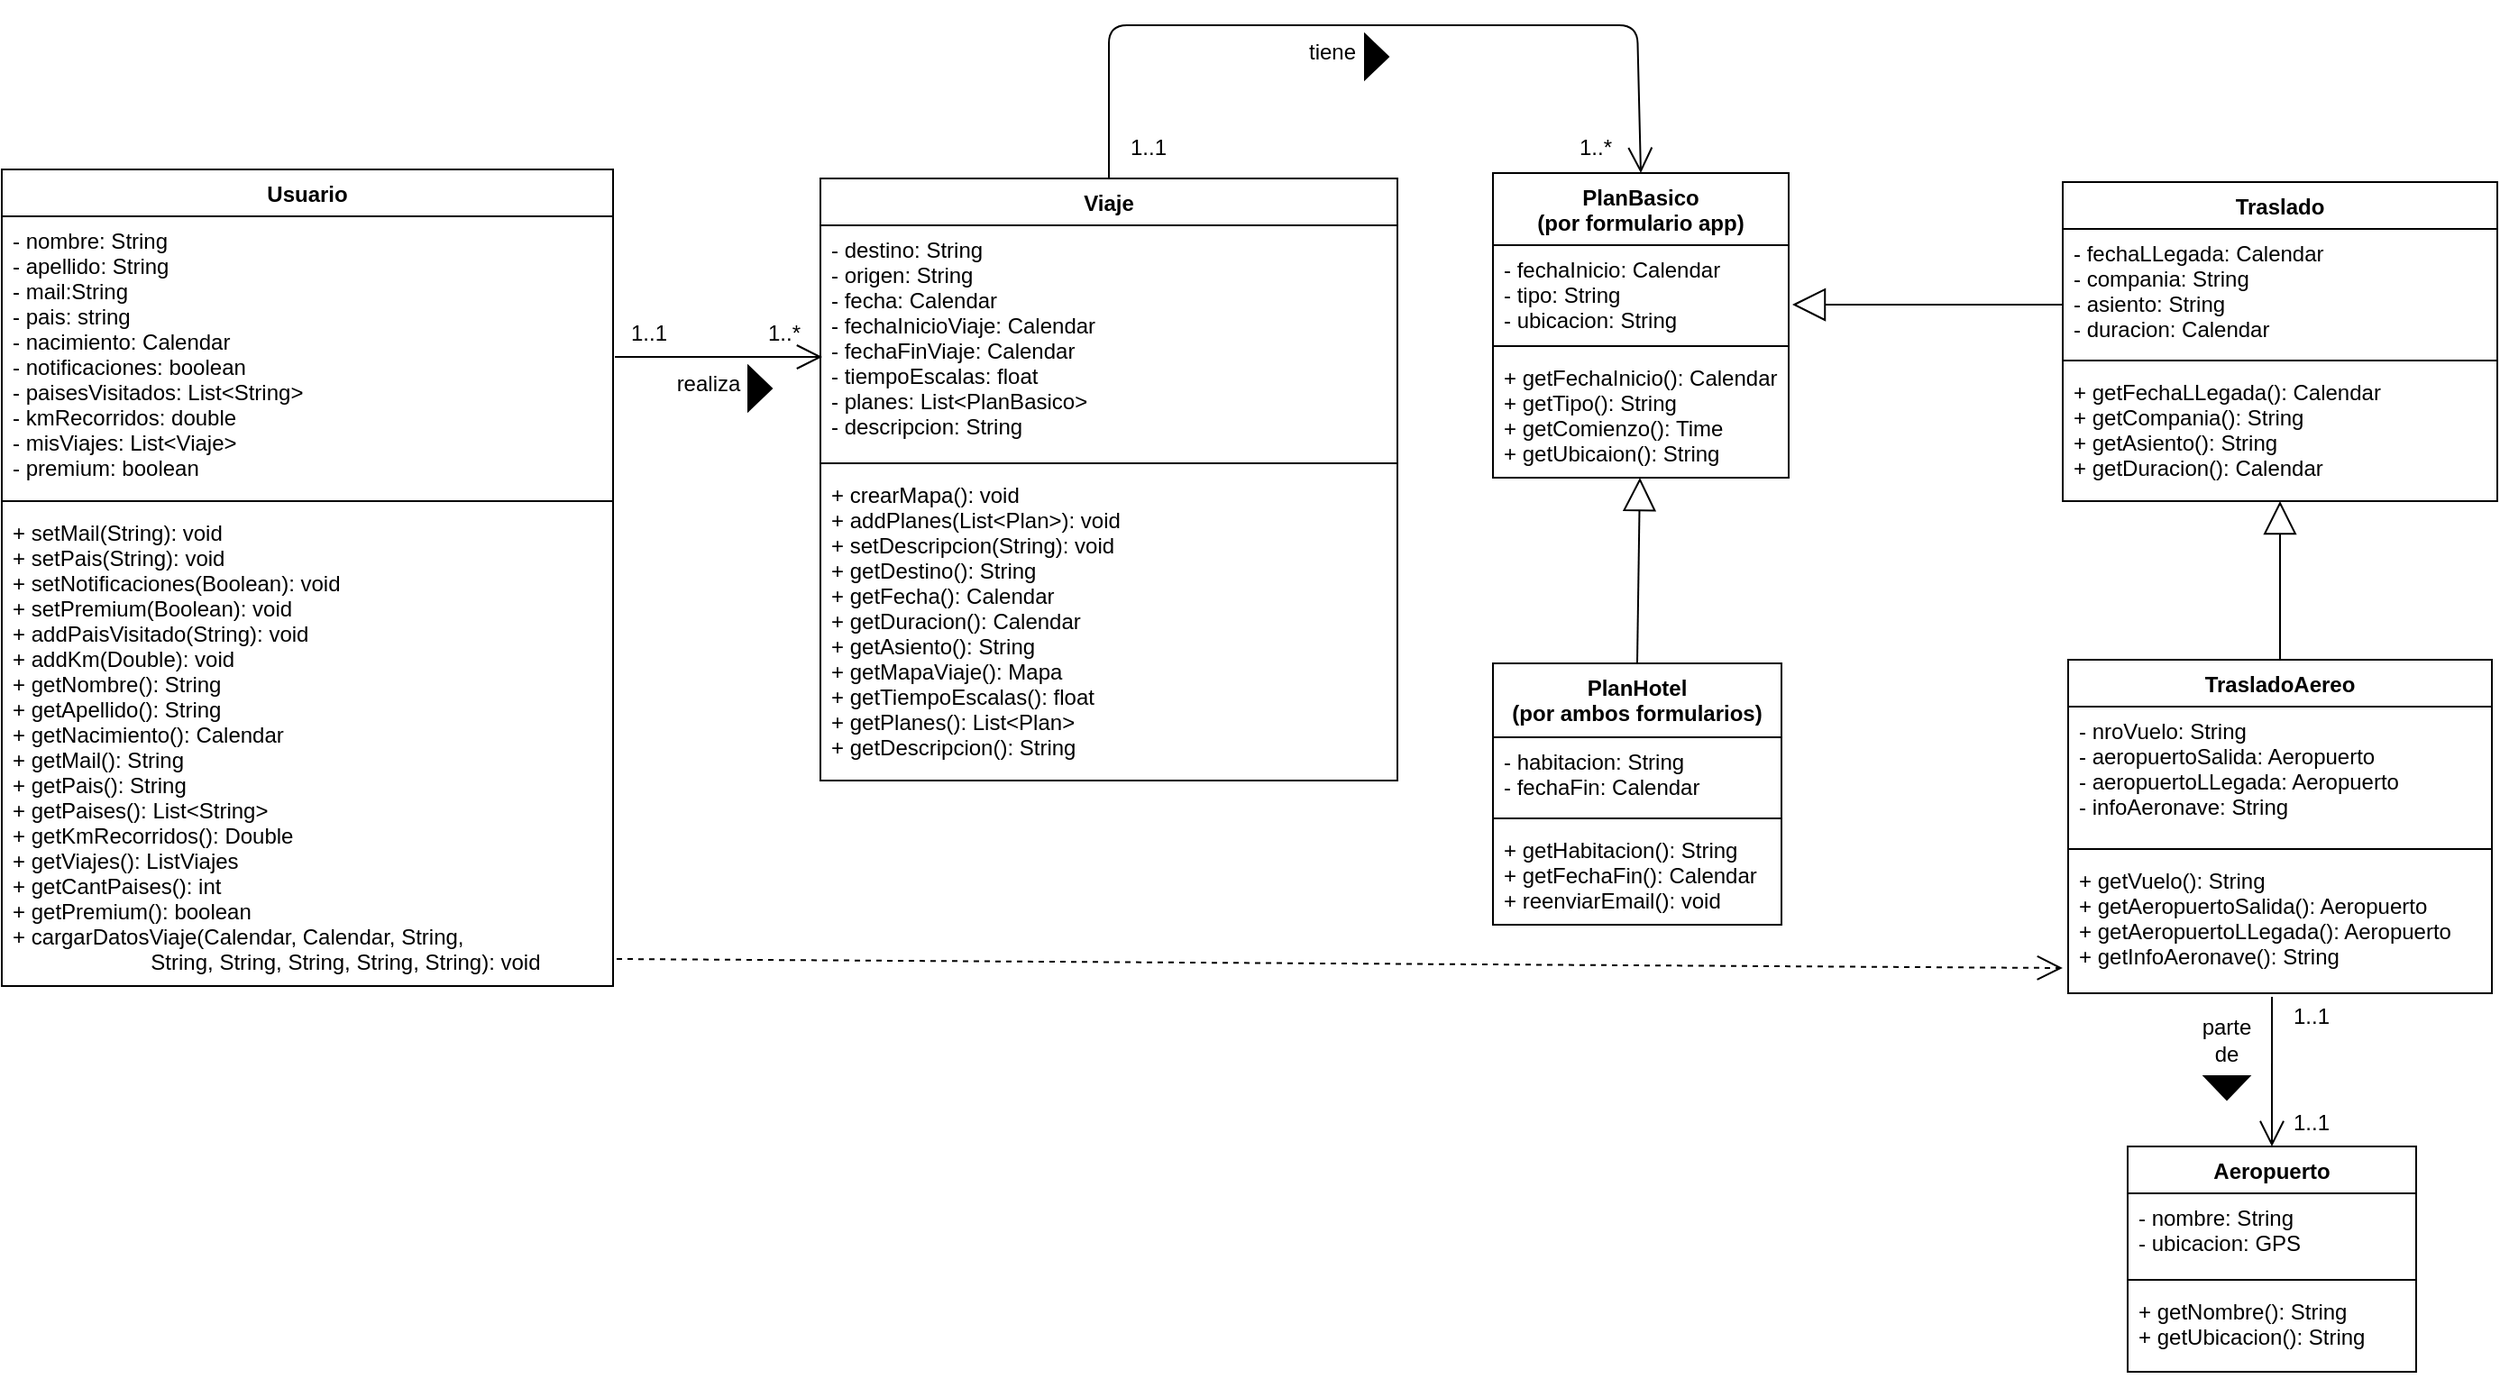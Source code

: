 <mxfile version="13.0.3" type="device"><diagram name="Page-1" id="58cdce13-f638-feb5-8d6f-7d28b1aa9fa0"><mxGraphModel dx="1026" dy="512" grid="0" gridSize="10" guides="1" tooltips="1" connect="1" arrows="1" fold="1" page="1" pageScale="1" pageWidth="1100" pageHeight="850" background="#ffffff" math="0" shadow="0"><root><mxCell id="0"/><mxCell id="1" parent="0"/><mxCell id="G7CDFdBN9De4wX54eFJr-1" value="PlanBasico&#10;(por formulario app)" style="swimlane;fontStyle=1;align=center;verticalAlign=top;childLayout=stackLayout;horizontal=1;startSize=40;horizontalStack=0;resizeParent=1;resizeParentMax=0;resizeLast=0;collapsible=1;marginBottom=0;" parent="1" vertex="1"><mxGeometry x="1153" y="262" width="164" height="169" as="geometry"/></mxCell><mxCell id="G7CDFdBN9De4wX54eFJr-2" value="- fechaInicio: Calendar&#10;- tipo: String&#10;- ubicacion: String&#10;" style="text;strokeColor=none;fillColor=none;align=left;verticalAlign=top;spacingLeft=4;spacingRight=4;overflow=hidden;rotatable=0;points=[[0,0.5],[1,0.5]];portConstraint=eastwest;" parent="G7CDFdBN9De4wX54eFJr-1" vertex="1"><mxGeometry y="40" width="164" height="52" as="geometry"/></mxCell><mxCell id="G7CDFdBN9De4wX54eFJr-3" value="" style="line;strokeWidth=1;fillColor=none;align=left;verticalAlign=middle;spacingTop=-1;spacingLeft=3;spacingRight=3;rotatable=0;labelPosition=right;points=[];portConstraint=eastwest;" parent="G7CDFdBN9De4wX54eFJr-1" vertex="1"><mxGeometry y="92" width="164" height="8" as="geometry"/></mxCell><mxCell id="G7CDFdBN9De4wX54eFJr-4" value="+ getFechaInicio(): Calendar&#10;+ getTipo(): String&#10;+ getComienzo(): Time&#10;+ getUbicaion(): String" style="text;strokeColor=none;fillColor=none;align=left;verticalAlign=top;spacingLeft=4;spacingRight=4;overflow=hidden;rotatable=0;points=[[0,0.5],[1,0.5]];portConstraint=eastwest;" parent="G7CDFdBN9De4wX54eFJr-1" vertex="1"><mxGeometry y="100" width="164" height="69" as="geometry"/></mxCell><mxCell id="AcFUFq52Rsmw12YBCAb_-9" value="PlanHotel&#10;(por ambos formularios)" style="swimlane;fontStyle=1;align=center;verticalAlign=top;childLayout=stackLayout;horizontal=1;startSize=41;horizontalStack=0;resizeParent=1;resizeParentMax=0;resizeLast=0;collapsible=1;marginBottom=0;" parent="1" vertex="1"><mxGeometry x="1153" y="534" width="160" height="145" as="geometry"/></mxCell><mxCell id="AcFUFq52Rsmw12YBCAb_-10" value="- habitacion: String&#10;- fechaFin: Calendar" style="text;strokeColor=none;fillColor=none;align=left;verticalAlign=top;spacingLeft=4;spacingRight=4;overflow=hidden;rotatable=0;points=[[0,0.5],[1,0.5]];portConstraint=eastwest;" parent="AcFUFq52Rsmw12YBCAb_-9" vertex="1"><mxGeometry y="41" width="160" height="41" as="geometry"/></mxCell><mxCell id="AcFUFq52Rsmw12YBCAb_-11" value="" style="line;strokeWidth=1;fillColor=none;align=left;verticalAlign=middle;spacingTop=-1;spacingLeft=3;spacingRight=3;rotatable=0;labelPosition=right;points=[];portConstraint=eastwest;" parent="AcFUFq52Rsmw12YBCAb_-9" vertex="1"><mxGeometry y="82" width="160" height="8" as="geometry"/></mxCell><mxCell id="AcFUFq52Rsmw12YBCAb_-12" value="+ getHabitacion(): String&#10;+ getFechaFin(): Calendar&#10;+ reenviarEmail(): void" style="text;strokeColor=none;fillColor=none;align=left;verticalAlign=top;spacingLeft=4;spacingRight=4;overflow=hidden;rotatable=0;points=[[0,0.5],[1,0.5]];portConstraint=eastwest;" parent="AcFUFq52Rsmw12YBCAb_-9" vertex="1"><mxGeometry y="90" width="160" height="55" as="geometry"/></mxCell><mxCell id="AcFUFq52Rsmw12YBCAb_-5" value="TrasladoAereo" style="swimlane;fontStyle=1;align=center;verticalAlign=top;childLayout=stackLayout;horizontal=1;startSize=26;horizontalStack=0;resizeParent=1;resizeParentMax=0;resizeLast=0;collapsible=1;marginBottom=0;" parent="1" vertex="1"><mxGeometry x="1472" y="532" width="235" height="185" as="geometry"/></mxCell><mxCell id="AcFUFq52Rsmw12YBCAb_-6" value="- nroVuelo: String&#10;- aeropuertoSalida: Aeropuerto&#10;- aeropuertoLLegada: Aeropuerto&#10;- infoAeronave: String " style="text;strokeColor=none;fillColor=none;align=left;verticalAlign=top;spacingLeft=4;spacingRight=4;overflow=hidden;rotatable=0;points=[[0,0.5],[1,0.5]];portConstraint=eastwest;" parent="AcFUFq52Rsmw12YBCAb_-5" vertex="1"><mxGeometry y="26" width="235" height="75" as="geometry"/></mxCell><mxCell id="AcFUFq52Rsmw12YBCAb_-7" value="" style="line;strokeWidth=1;fillColor=none;align=left;verticalAlign=middle;spacingTop=-1;spacingLeft=3;spacingRight=3;rotatable=0;labelPosition=right;points=[];portConstraint=eastwest;" parent="AcFUFq52Rsmw12YBCAb_-5" vertex="1"><mxGeometry y="101" width="235" height="8" as="geometry"/></mxCell><mxCell id="AcFUFq52Rsmw12YBCAb_-8" value="+ getVuelo(): String&#10;+ getAeropuertoSalida(): Aeropuerto&#10;+ getAeropuertoLLegada(): Aeropuerto&#10;+ getInfoAeronave(): String" style="text;strokeColor=none;fillColor=none;align=left;verticalAlign=top;spacingLeft=4;spacingRight=4;overflow=hidden;rotatable=0;points=[[0,0.5],[1,0.5]];portConstraint=eastwest;" parent="AcFUFq52Rsmw12YBCAb_-5" vertex="1"><mxGeometry y="109" width="235" height="76" as="geometry"/></mxCell><mxCell id="AcFUFq52Rsmw12YBCAb_-13" value="" style="endArrow=block;endSize=16;endFill=0;html=1;exitX=0.5;exitY=0;exitDx=0;exitDy=0;" parent="1" source="AcFUFq52Rsmw12YBCAb_-9" target="G7CDFdBN9De4wX54eFJr-4" edge="1"><mxGeometry width="160" relative="1" as="geometry"><mxPoint x="1388" y="507" as="sourcePoint"/><mxPoint x="1394" y="435" as="targetPoint"/></mxGeometry></mxCell><mxCell id="AcFUFq52Rsmw12YBCAb_-14" value="" style="endArrow=block;endSize=16;endFill=0;html=1;exitX=0.5;exitY=0;exitDx=0;exitDy=0;" parent="1" source="AcFUFq52Rsmw12YBCAb_-5" target="AcFUFq52Rsmw12YBCAb_-4" edge="1"><mxGeometry width="160" relative="1" as="geometry"><mxPoint x="1243" y="544" as="sourcePoint"/><mxPoint x="1518" y="485" as="targetPoint"/></mxGeometry></mxCell><mxCell id="AcFUFq52Rsmw12YBCAb_-15" value="" style="endArrow=block;endSize=16;endFill=0;html=1;exitX=0;exitY=0.609;exitDx=0;exitDy=0;exitPerimeter=0;" parent="1" source="AcFUFq52Rsmw12YBCAb_-2" edge="1"><mxGeometry width="160" relative="1" as="geometry"><mxPoint x="1540.75" y="542" as="sourcePoint"/><mxPoint x="1319" y="335" as="targetPoint"/></mxGeometry></mxCell><mxCell id="uJaXo7iMyqhgqD1A3Pcm-5" value="Viaje" style="swimlane;fontStyle=1;align=center;verticalAlign=top;childLayout=stackLayout;horizontal=1;startSize=26;horizontalStack=0;resizeParent=1;resizeParentMax=0;resizeLast=0;collapsible=1;marginBottom=0;" parent="1" vertex="1"><mxGeometry x="780" y="265" width="320" height="334" as="geometry"/></mxCell><mxCell id="uJaXo7iMyqhgqD1A3Pcm-6" value="- destino: String&#10;- origen: String&#10;- fecha: Calendar&#10;- fechaInicioViaje: Calendar&#10;- fechaFinViaje: Calendar&#10;- tiempoEscalas: float&#10;- planes: List&lt;PlanBasico&gt;&#10;- descripcion: String" style="text;strokeColor=none;fillColor=none;align=left;verticalAlign=top;spacingLeft=4;spacingRight=4;overflow=hidden;rotatable=0;points=[[0,0.5],[1,0.5]];portConstraint=eastwest;" parent="uJaXo7iMyqhgqD1A3Pcm-5" vertex="1"><mxGeometry y="26" width="320" height="128" as="geometry"/></mxCell><mxCell id="uJaXo7iMyqhgqD1A3Pcm-7" value="" style="line;strokeWidth=1;fillColor=none;align=left;verticalAlign=middle;spacingTop=-1;spacingLeft=3;spacingRight=3;rotatable=0;labelPosition=right;points=[];portConstraint=eastwest;" parent="uJaXo7iMyqhgqD1A3Pcm-5" vertex="1"><mxGeometry y="154" width="320" height="8" as="geometry"/></mxCell><mxCell id="uJaXo7iMyqhgqD1A3Pcm-8" value="+ crearMapa(): void&#10;+ addPlanes(List&lt;Plan&gt;): void&#10;+ setDescripcion(String): void&#10;+ getDestino(): String&#10;+ getFecha(): Calendar&#10;+ getDuracion(): Calendar&#10;+ getAsiento(): String&#10;+ getMapaViaje(): Mapa&#10;+ getTiempoEscalas(): float&#10;+ getPlanes(): List&lt;Plan&gt;&#10;+ getDescripcion(): String" style="text;strokeColor=none;fillColor=none;align=left;verticalAlign=top;spacingLeft=4;spacingRight=4;overflow=hidden;rotatable=0;points=[[0,0.5],[1,0.5]];portConstraint=eastwest;" parent="uJaXo7iMyqhgqD1A3Pcm-5" vertex="1"><mxGeometry y="162" width="320" height="172" as="geometry"/></mxCell><mxCell id="AcFUFq52Rsmw12YBCAb_-16" value="" style="endArrow=open;endFill=1;endSize=12;html=1;exitX=0.5;exitY=0;exitDx=0;exitDy=0;entryX=0.5;entryY=0;entryDx=0;entryDy=0;" parent="1" source="uJaXo7iMyqhgqD1A3Pcm-5" target="G7CDFdBN9De4wX54eFJr-1" edge="1"><mxGeometry width="160" relative="1" as="geometry"><mxPoint x="1031" y="192" as="sourcePoint"/><mxPoint x="1191" y="192" as="targetPoint"/><Array as="points"><mxPoint x="940" y="180"/><mxPoint x="1233" y="180"/></Array></mxGeometry></mxCell><mxCell id="AcFUFq52Rsmw12YBCAb_-17" value="1..1" style="text;html=1;strokeColor=none;fillColor=none;align=center;verticalAlign=middle;whiteSpace=wrap;rounded=0;" parent="1" vertex="1"><mxGeometry x="942" y="238" width="40" height="20" as="geometry"/></mxCell><mxCell id="AcFUFq52Rsmw12YBCAb_-18" value="1..*" style="text;html=1;strokeColor=none;fillColor=none;align=center;verticalAlign=middle;whiteSpace=wrap;rounded=0;" parent="1" vertex="1"><mxGeometry x="1190" y="238" width="40" height="20" as="geometry"/></mxCell><mxCell id="AcFUFq52Rsmw12YBCAb_-19" value="tiene" style="text;html=1;strokeColor=none;fillColor=none;align=center;verticalAlign=middle;whiteSpace=wrap;rounded=0;" parent="1" vertex="1"><mxGeometry x="1044" y="185" width="40" height="20" as="geometry"/></mxCell><mxCell id="AcFUFq52Rsmw12YBCAb_-20" value="" style="triangle;whiteSpace=wrap;html=1;fillColor=#000000;" parent="1" vertex="1"><mxGeometry x="1082" y="185" width="13" height="25" as="geometry"/></mxCell><mxCell id="AcFUFq52Rsmw12YBCAb_-26" value="" style="endArrow=open;endFill=1;endSize=12;html=1;" parent="1" edge="1"><mxGeometry width="160" relative="1" as="geometry"><mxPoint x="666" y="364" as="sourcePoint"/><mxPoint x="781" y="364" as="targetPoint"/></mxGeometry></mxCell><mxCell id="AcFUFq52Rsmw12YBCAb_-27" value="1..1" style="text;html=1;strokeColor=none;fillColor=none;align=center;verticalAlign=middle;whiteSpace=wrap;rounded=0;" parent="1" vertex="1"><mxGeometry x="665" y="341" width="40" height="20" as="geometry"/></mxCell><mxCell id="AcFUFq52Rsmw12YBCAb_-28" value="1..*" style="text;html=1;strokeColor=none;fillColor=none;align=center;verticalAlign=middle;whiteSpace=wrap;rounded=0;" parent="1" vertex="1"><mxGeometry x="740" y="341" width="40" height="20" as="geometry"/></mxCell><mxCell id="AcFUFq52Rsmw12YBCAb_-29" value="realiza" style="text;html=1;strokeColor=none;fillColor=none;align=center;verticalAlign=middle;whiteSpace=wrap;rounded=0;" parent="1" vertex="1"><mxGeometry x="698" y="369" width="40" height="20" as="geometry"/></mxCell><mxCell id="AcFUFq52Rsmw12YBCAb_-30" value="" style="triangle;whiteSpace=wrap;html=1;fillColor=#000000;" parent="1" vertex="1"><mxGeometry x="740" y="369" width="13" height="25" as="geometry"/></mxCell><mxCell id="uJaXo7iMyqhgqD1A3Pcm-1" value="Usuario" style="swimlane;fontStyle=1;align=center;verticalAlign=top;childLayout=stackLayout;horizontal=1;startSize=26;horizontalStack=0;resizeParent=1;resizeParentMax=0;resizeLast=0;collapsible=1;marginBottom=0;" parent="1" vertex="1"><mxGeometry x="326" y="260" width="339" height="453" as="geometry"/></mxCell><mxCell id="uJaXo7iMyqhgqD1A3Pcm-2" value="- nombre: String&#10;- apellido: String&#10;- mail:String&#10;- pais: string&#10;- nacimiento: Calendar&#10;- notificaciones: boolean&#10;- paisesVisitados: List&lt;String&gt;&#10;- kmRecorridos: double&#10;- misViajes: List&lt;Viaje&gt;&#10;- premium: boolean&#10;" style="text;strokeColor=none;fillColor=none;align=left;verticalAlign=top;spacingLeft=4;spacingRight=4;overflow=hidden;rotatable=0;points=[[0,0.5],[1,0.5]];portConstraint=eastwest;" parent="uJaXo7iMyqhgqD1A3Pcm-1" vertex="1"><mxGeometry y="26" width="339" height="154" as="geometry"/></mxCell><mxCell id="uJaXo7iMyqhgqD1A3Pcm-3" value="" style="line;strokeWidth=1;fillColor=none;align=left;verticalAlign=middle;spacingTop=-1;spacingLeft=3;spacingRight=3;rotatable=0;labelPosition=right;points=[];portConstraint=eastwest;" parent="uJaXo7iMyqhgqD1A3Pcm-1" vertex="1"><mxGeometry y="180" width="339" height="8" as="geometry"/></mxCell><mxCell id="uJaXo7iMyqhgqD1A3Pcm-4" value="+ setMail(String): void&#10;+ setPais(String): void&#10;+ setNotificaciones(Boolean): void&#10;+ setPremium(Boolean): void&#10;+ addPaisVisitado(String): void  &#10;+ addKm(Double): void&#10;+ getNombre(): String&#10;+ getApellido(): String&#10;+ getNacimiento(): Calendar&#10;+ getMail(): String&#10;+ getPais(): String&#10;+ getPaises(): List&lt;String&gt;&#10;+ getKmRecorridos(): Double&#10;+ getViajes(): ListViajes&#10;+ getCantPaises(): int&#10;+ getPremium(): boolean&#10;+ cargarDatosViaje(Calendar, Calendar, String,&#10;                       String, String, String, String, String): void&#10;" style="text;strokeColor=none;fillColor=none;align=left;verticalAlign=top;spacingLeft=4;spacingRight=4;overflow=hidden;rotatable=0;points=[[0,0.5],[1,0.5]];portConstraint=eastwest;" parent="uJaXo7iMyqhgqD1A3Pcm-1" vertex="1"><mxGeometry y="188" width="339" height="265" as="geometry"/></mxCell><mxCell id="AcFUFq52Rsmw12YBCAb_-32" value="" style="endArrow=open;endSize=12;dashed=1;html=1;entryX=-0.013;entryY=0.816;entryDx=0;entryDy=0;entryPerimeter=0;" parent="1" target="AcFUFq52Rsmw12YBCAb_-8" edge="1"><mxGeometry width="160" relative="1" as="geometry"><mxPoint x="667" y="698" as="sourcePoint"/><mxPoint x="940" y="739" as="targetPoint"/></mxGeometry></mxCell><mxCell id="Pc_X0XXuPzwKso14gJ4m-5" value="" style="endArrow=open;endFill=1;endSize=12;html=1;exitX=0.481;exitY=1.026;exitDx=0;exitDy=0;exitPerimeter=0;entryX=0.5;entryY=0;entryDx=0;entryDy=0;" parent="1" source="AcFUFq52Rsmw12YBCAb_-8" target="Pc_X0XXuPzwKso14gJ4m-1" edge="1"><mxGeometry width="160" relative="1" as="geometry"><mxPoint x="1579" y="751" as="sourcePoint"/><mxPoint x="1739" y="751" as="targetPoint"/></mxGeometry></mxCell><mxCell id="AcFUFq52Rsmw12YBCAb_-1" value="Traslado" style="swimlane;fontStyle=1;align=center;verticalAlign=top;childLayout=stackLayout;horizontal=1;startSize=26;horizontalStack=0;resizeParent=1;resizeParentMax=0;resizeLast=0;collapsible=1;marginBottom=0;" parent="1" vertex="1"><mxGeometry x="1469" y="267" width="241" height="177" as="geometry"/></mxCell><mxCell id="AcFUFq52Rsmw12YBCAb_-2" value="- fechaLLegada: Calendar&#10;- compania: String&#10;- asiento: String&#10;- duracion: Calendar&#10;" style="text;strokeColor=none;fillColor=none;align=left;verticalAlign=top;spacingLeft=4;spacingRight=4;overflow=hidden;rotatable=0;points=[[0,0.5],[1,0.5]];portConstraint=eastwest;" parent="AcFUFq52Rsmw12YBCAb_-1" vertex="1"><mxGeometry y="26" width="241" height="69" as="geometry"/></mxCell><mxCell id="AcFUFq52Rsmw12YBCAb_-3" value="" style="line;strokeWidth=1;fillColor=none;align=left;verticalAlign=middle;spacingTop=-1;spacingLeft=3;spacingRight=3;rotatable=0;labelPosition=right;points=[];portConstraint=eastwest;" parent="AcFUFq52Rsmw12YBCAb_-1" vertex="1"><mxGeometry y="95" width="241" height="8" as="geometry"/></mxCell><mxCell id="AcFUFq52Rsmw12YBCAb_-4" value="+ getFechaLLegada(): Calendar&#10;+ getCompania(): String&#10;+ getAsiento(): String&#10;+ getDuracion(): Calendar" style="text;strokeColor=none;fillColor=none;align=left;verticalAlign=top;spacingLeft=4;spacingRight=4;overflow=hidden;rotatable=0;points=[[0,0.5],[1,0.5]];portConstraint=eastwest;" parent="AcFUFq52Rsmw12YBCAb_-1" vertex="1"><mxGeometry y="103" width="241" height="74" as="geometry"/></mxCell><mxCell id="Pc_X0XXuPzwKso14gJ4m-1" value="Aeropuerto" style="swimlane;fontStyle=1;align=center;verticalAlign=top;childLayout=stackLayout;horizontal=1;startSize=26;horizontalStack=0;resizeParent=1;resizeParentMax=0;resizeLast=0;collapsible=1;marginBottom=0;" parent="1" vertex="1"><mxGeometry x="1505" y="802" width="160" height="125" as="geometry"/></mxCell><mxCell id="Pc_X0XXuPzwKso14gJ4m-2" value="- nombre: String&#10;- ubicacion: GPS" style="text;strokeColor=none;fillColor=none;align=left;verticalAlign=top;spacingLeft=4;spacingRight=4;overflow=hidden;rotatable=0;points=[[0,0.5],[1,0.5]];portConstraint=eastwest;" parent="Pc_X0XXuPzwKso14gJ4m-1" vertex="1"><mxGeometry y="26" width="160" height="44" as="geometry"/></mxCell><mxCell id="Pc_X0XXuPzwKso14gJ4m-3" value="" style="line;strokeWidth=1;fillColor=none;align=left;verticalAlign=middle;spacingTop=-1;spacingLeft=3;spacingRight=3;rotatable=0;labelPosition=right;points=[];portConstraint=eastwest;" parent="Pc_X0XXuPzwKso14gJ4m-1" vertex="1"><mxGeometry y="70" width="160" height="8" as="geometry"/></mxCell><mxCell id="Pc_X0XXuPzwKso14gJ4m-4" value="+ getNombre(): String&#10;+ getUbicacion(): String" style="text;strokeColor=none;fillColor=none;align=left;verticalAlign=top;spacingLeft=4;spacingRight=4;overflow=hidden;rotatable=0;points=[[0,0.5],[1,0.5]];portConstraint=eastwest;" parent="Pc_X0XXuPzwKso14gJ4m-1" vertex="1"><mxGeometry y="78" width="160" height="47" as="geometry"/></mxCell><mxCell id="Pc_X0XXuPzwKso14gJ4m-6" value="1..1" style="text;html=1;strokeColor=none;fillColor=none;align=center;verticalAlign=middle;whiteSpace=wrap;rounded=0;" parent="1" vertex="1"><mxGeometry x="1587" y="779" width="40" height="20" as="geometry"/></mxCell><mxCell id="Pc_X0XXuPzwKso14gJ4m-7" value="1..1" style="text;html=1;strokeColor=none;fillColor=none;align=center;verticalAlign=middle;whiteSpace=wrap;rounded=0;" parent="1" vertex="1"><mxGeometry x="1587" y="720" width="40" height="20" as="geometry"/></mxCell><mxCell id="Pc_X0XXuPzwKso14gJ4m-8" value="parte de" style="text;html=1;strokeColor=none;fillColor=none;align=center;verticalAlign=middle;whiteSpace=wrap;rounded=0;" parent="1" vertex="1"><mxGeometry x="1540" y="733" width="40" height="20" as="geometry"/></mxCell><mxCell id="Pc_X0XXuPzwKso14gJ4m-9" value="" style="triangle;whiteSpace=wrap;html=1;fillColor=#000000;rotation=90;" parent="1" vertex="1"><mxGeometry x="1553.5" y="757" width="13" height="25" as="geometry"/></mxCell></root></mxGraphModel></diagram></mxfile>